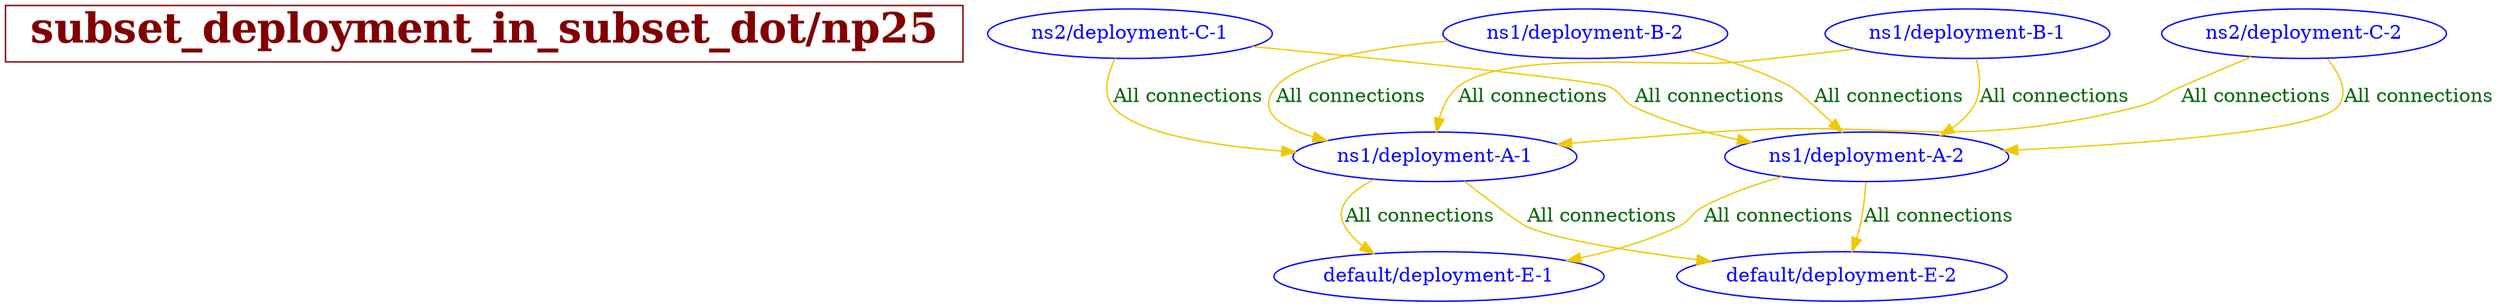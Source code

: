 // The Connectivity Graph of np25
digraph {
	HEADER [shape="box" label=< <B>subset_deployment_in_subset_dot/np25</B> > fontsize=30 color=webmaroon fontcolor=webmaroon];
	"default/deployment-E-1" [label="default/deployment-E-1" color="blue" fontcolor="blue"]
	"default/deployment-E-2" [label="default/deployment-E-2" color="blue" fontcolor="blue"]
	"ns1/deployment-A-1" [label="ns1/deployment-A-1" color="blue" fontcolor="blue"]
	"ns1/deployment-A-2" [label="ns1/deployment-A-2" color="blue" fontcolor="blue"]
	"ns1/deployment-B-1" [label="ns1/deployment-B-1" color="blue" fontcolor="blue"]
	"ns1/deployment-B-2" [label="ns1/deployment-B-2" color="blue" fontcolor="blue"]
	"ns2/deployment-C-1" [label="ns2/deployment-C-1" color="blue" fontcolor="blue"]
	"ns2/deployment-C-2" [label="ns2/deployment-C-2" color="blue" fontcolor="blue"]
	"ns1/deployment-A-1" -> "default/deployment-E-1" [label="All connections" color="gold2" fontcolor="darkgreen"]
	"ns1/deployment-A-1" -> "default/deployment-E-2" [label="All connections" color="gold2" fontcolor="darkgreen"]
	"ns1/deployment-A-2" -> "default/deployment-E-1" [label="All connections" color="gold2" fontcolor="darkgreen"]
	"ns1/deployment-A-2" -> "default/deployment-E-2" [label="All connections" color="gold2" fontcolor="darkgreen"]
	"ns1/deployment-B-1" -> "ns1/deployment-A-1" [label="All connections" color="gold2" fontcolor="darkgreen"]
	"ns1/deployment-B-1" -> "ns1/deployment-A-2" [label="All connections" color="gold2" fontcolor="darkgreen"]
	"ns1/deployment-B-2" -> "ns1/deployment-A-1" [label="All connections" color="gold2" fontcolor="darkgreen"]
	"ns1/deployment-B-2" -> "ns1/deployment-A-2" [label="All connections" color="gold2" fontcolor="darkgreen"]
	"ns2/deployment-C-1" -> "ns1/deployment-A-1" [label="All connections" color="gold2" fontcolor="darkgreen"]
	"ns2/deployment-C-1" -> "ns1/deployment-A-2" [label="All connections" color="gold2" fontcolor="darkgreen"]
	"ns2/deployment-C-2" -> "ns1/deployment-A-1" [label="All connections" color="gold2" fontcolor="darkgreen"]
	"ns2/deployment-C-2" -> "ns1/deployment-A-2" [label="All connections" color="gold2" fontcolor="darkgreen"]
}

